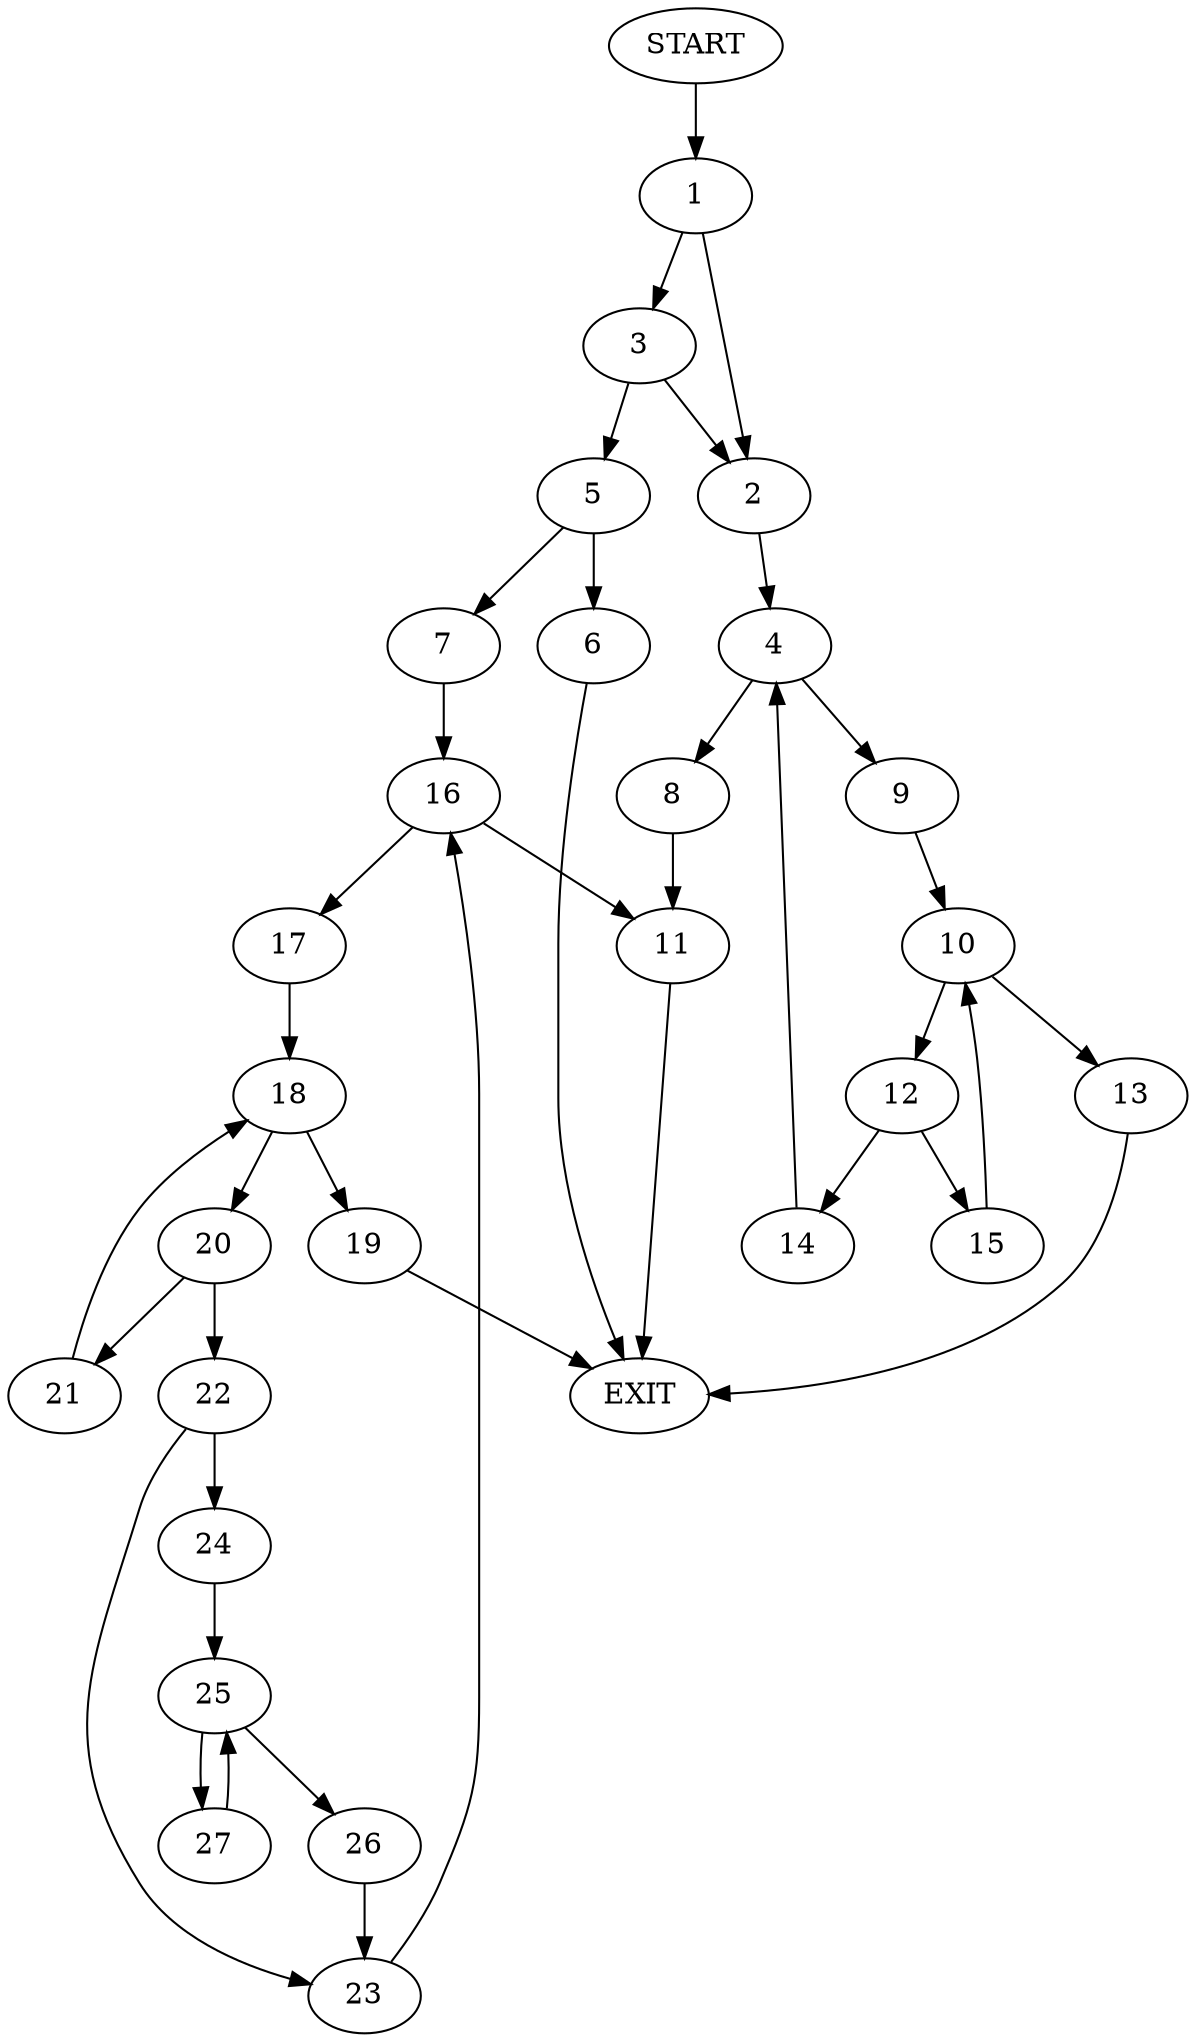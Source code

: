 digraph {
0 [label="START"]
28 [label="EXIT"]
0 -> 1
1 -> 2
1 -> 3
2 -> 4
3 -> 5
3 -> 2
5 -> 6
5 -> 7
4 -> 8
4 -> 9
9 -> 10
8 -> 11
10 -> 12
10 -> 13
13 -> 28
12 -> 14
12 -> 15
14 -> 4
15 -> 10
11 -> 28
7 -> 16
6 -> 28
16 -> 17
16 -> 11
17 -> 18
18 -> 19
18 -> 20
19 -> 28
20 -> 21
20 -> 22
22 -> 23
22 -> 24
21 -> 18
24 -> 25
23 -> 16
25 -> 26
25 -> 27
27 -> 25
26 -> 23
}

